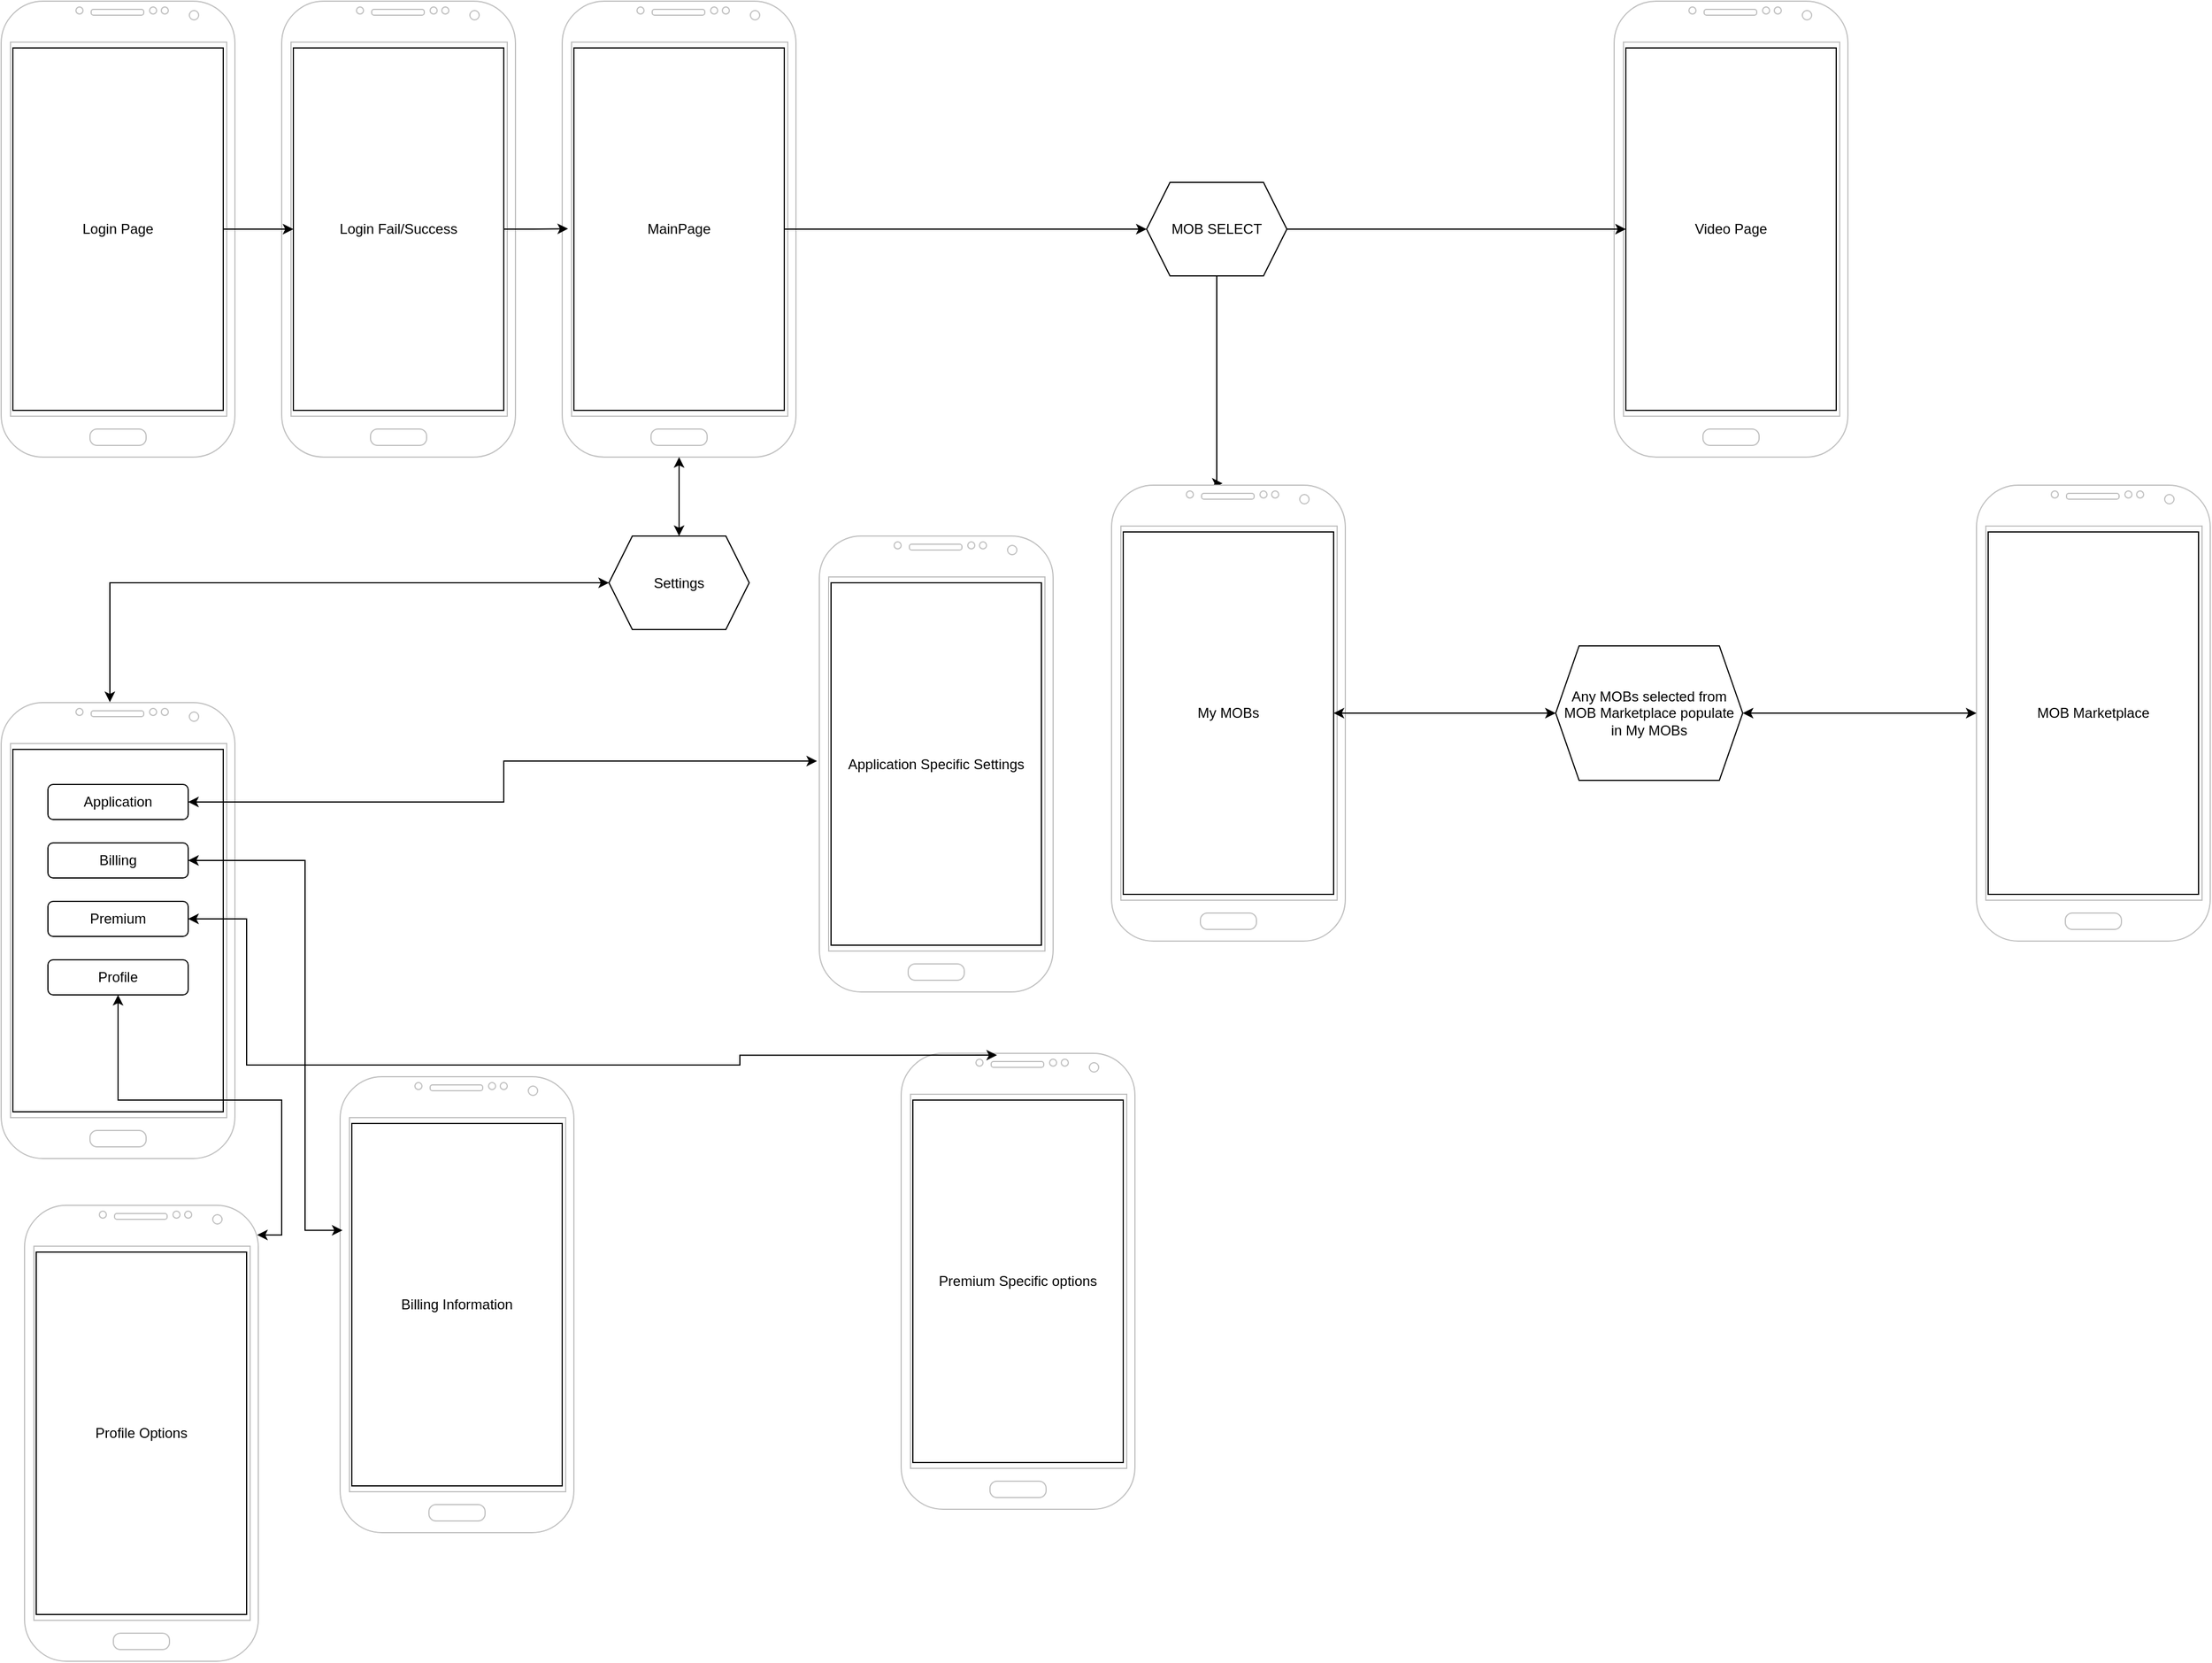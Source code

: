 <mxfile version="14.6.13" type="github" pages="2">
  <diagram name="Basic Page Navigation" id="f1b7ffb7-ca1e-a977-7cf5-a751b3c06c05">
    <mxGraphModel dx="2062" dy="1128" grid="1" gridSize="10" guides="1" tooltips="1" connect="1" arrows="1" fold="1" page="1" pageScale="1" pageWidth="1169" pageHeight="827" background="#ffffff" math="0" shadow="0">
      <root>
        <mxCell id="0" />
        <mxCell id="1" parent="0" />
        <mxCell id="cs4QDS3-siQukoJEl-UC-64" value="" style="group" parent="1" vertex="1" connectable="0">
          <mxGeometry width="200" height="390" as="geometry" />
        </mxCell>
        <mxCell id="cs4QDS3-siQukoJEl-UC-61" value="" style="verticalLabelPosition=bottom;verticalAlign=top;html=1;shadow=0;dashed=0;strokeWidth=1;shape=mxgraph.android.phone2;strokeColor=#c0c0c0;" parent="cs4QDS3-siQukoJEl-UC-64" vertex="1">
          <mxGeometry width="200" height="390" as="geometry" />
        </mxCell>
        <mxCell id="cs4QDS3-siQukoJEl-UC-63" value="Login Page" style="rounded=0;whiteSpace=wrap;html=1;rotation=90;align=center;horizontal=0;" parent="cs4QDS3-siQukoJEl-UC-64" vertex="1">
          <mxGeometry x="-55" y="105" width="310" height="180" as="geometry" />
        </mxCell>
        <mxCell id="cs4QDS3-siQukoJEl-UC-65" value="" style="group" parent="1" vertex="1" connectable="0">
          <mxGeometry x="240" width="200" height="390" as="geometry" />
        </mxCell>
        <mxCell id="cs4QDS3-siQukoJEl-UC-66" value="" style="verticalLabelPosition=bottom;verticalAlign=top;html=1;shadow=0;dashed=0;strokeWidth=1;shape=mxgraph.android.phone2;strokeColor=#c0c0c0;" parent="cs4QDS3-siQukoJEl-UC-65" vertex="1">
          <mxGeometry width="200" height="390" as="geometry" />
        </mxCell>
        <mxCell id="cs4QDS3-siQukoJEl-UC-67" value="Login Fail/Success" style="rounded=0;whiteSpace=wrap;html=1;rotation=90;align=center;horizontal=0;" parent="cs4QDS3-siQukoJEl-UC-65" vertex="1">
          <mxGeometry x="-55" y="105" width="310" height="180" as="geometry" />
        </mxCell>
        <mxCell id="cs4QDS3-siQukoJEl-UC-68" value="" style="group" parent="1" vertex="1" connectable="0">
          <mxGeometry x="480" width="200" height="390" as="geometry" />
        </mxCell>
        <mxCell id="cs4QDS3-siQukoJEl-UC-69" value="" style="verticalLabelPosition=bottom;verticalAlign=top;html=1;shadow=0;dashed=0;strokeWidth=1;shape=mxgraph.android.phone2;strokeColor=#c0c0c0;" parent="cs4QDS3-siQukoJEl-UC-68" vertex="1">
          <mxGeometry width="200" height="390" as="geometry" />
        </mxCell>
        <mxCell id="cs4QDS3-siQukoJEl-UC-70" value="MainPage" style="rounded=0;whiteSpace=wrap;html=1;rotation=90;align=center;horizontal=0;" parent="cs4QDS3-siQukoJEl-UC-68" vertex="1">
          <mxGeometry x="-55" y="105" width="310" height="180" as="geometry" />
        </mxCell>
        <mxCell id="cs4QDS3-siQukoJEl-UC-71" value="" style="group" parent="1" vertex="1" connectable="0">
          <mxGeometry x="1380" width="200" height="390" as="geometry" />
        </mxCell>
        <mxCell id="cs4QDS3-siQukoJEl-UC-72" value="" style="verticalLabelPosition=bottom;verticalAlign=top;html=1;shadow=0;dashed=0;strokeWidth=1;shape=mxgraph.android.phone2;strokeColor=#c0c0c0;" parent="cs4QDS3-siQukoJEl-UC-71" vertex="1">
          <mxGeometry width="200" height="390" as="geometry" />
        </mxCell>
        <mxCell id="cs4QDS3-siQukoJEl-UC-73" value="Video Page" style="rounded=0;whiteSpace=wrap;html=1;rotation=90;align=center;horizontal=0;" parent="cs4QDS3-siQukoJEl-UC-71" vertex="1">
          <mxGeometry x="-55" y="105" width="310" height="180" as="geometry" />
        </mxCell>
        <mxCell id="cs4QDS3-siQukoJEl-UC-74" style="edgeStyle=orthogonalEdgeStyle;rounded=0;orthogonalLoop=1;jettySize=auto;html=1;" parent="1" source="cs4QDS3-siQukoJEl-UC-63" target="cs4QDS3-siQukoJEl-UC-67" edge="1">
          <mxGeometry relative="1" as="geometry" />
        </mxCell>
        <mxCell id="cs4QDS3-siQukoJEl-UC-75" style="edgeStyle=orthogonalEdgeStyle;rounded=0;orthogonalLoop=1;jettySize=auto;html=1;entryX=0.025;entryY=0.499;entryDx=0;entryDy=0;entryPerimeter=0;" parent="1" source="cs4QDS3-siQukoJEl-UC-67" target="cs4QDS3-siQukoJEl-UC-69" edge="1">
          <mxGeometry relative="1" as="geometry" />
        </mxCell>
        <mxCell id="cs4QDS3-siQukoJEl-UC-78" style="edgeStyle=orthogonalEdgeStyle;rounded=0;orthogonalLoop=1;jettySize=auto;html=1;" parent="1" source="cs4QDS3-siQukoJEl-UC-76" target="cs4QDS3-siQukoJEl-UC-73" edge="1">
          <mxGeometry relative="1" as="geometry" />
        </mxCell>
        <mxCell id="cs4QDS3-siQukoJEl-UC-82" style="edgeStyle=orthogonalEdgeStyle;rounded=0;orthogonalLoop=1;jettySize=auto;html=1;entryX=0.475;entryY=-0.004;entryDx=0;entryDy=0;entryPerimeter=0;" parent="1" source="cs4QDS3-siQukoJEl-UC-76" target="cs4QDS3-siQukoJEl-UC-80" edge="1">
          <mxGeometry relative="1" as="geometry">
            <mxPoint x="760" y="380" as="targetPoint" />
            <Array as="points">
              <mxPoint x="1040" y="412" />
            </Array>
          </mxGeometry>
        </mxCell>
        <mxCell id="cs4QDS3-siQukoJEl-UC-76" value="MOB SELECT" style="shape=hexagon;perimeter=hexagonPerimeter2;whiteSpace=wrap;html=1;fixedSize=1;" parent="1" vertex="1">
          <mxGeometry x="980" y="155" width="120" height="80" as="geometry" />
        </mxCell>
        <mxCell id="cs4QDS3-siQukoJEl-UC-77" style="edgeStyle=orthogonalEdgeStyle;rounded=0;orthogonalLoop=1;jettySize=auto;html=1;entryX=0;entryY=0.5;entryDx=0;entryDy=0;" parent="1" source="cs4QDS3-siQukoJEl-UC-70" target="cs4QDS3-siQukoJEl-UC-76" edge="1">
          <mxGeometry relative="1" as="geometry" />
        </mxCell>
        <mxCell id="cs4QDS3-siQukoJEl-UC-79" value="" style="group" parent="1" vertex="1" connectable="0">
          <mxGeometry x="940" y="414" width="200" height="390" as="geometry" />
        </mxCell>
        <mxCell id="cs4QDS3-siQukoJEl-UC-80" value="" style="verticalLabelPosition=bottom;verticalAlign=top;html=1;shadow=0;dashed=0;strokeWidth=1;shape=mxgraph.android.phone2;strokeColor=#c0c0c0;" parent="cs4QDS3-siQukoJEl-UC-79" vertex="1">
          <mxGeometry x="10" width="200" height="390" as="geometry" />
        </mxCell>
        <mxCell id="cs4QDS3-siQukoJEl-UC-81" value="My MOBs" style="rounded=0;whiteSpace=wrap;html=1;rotation=90;align=center;horizontal=0;" parent="cs4QDS3-siQukoJEl-UC-79" vertex="1">
          <mxGeometry x="-45" y="105" width="310" height="180" as="geometry" />
        </mxCell>
        <mxCell id="cs4QDS3-siQukoJEl-UC-83" value="" style="group" parent="1" vertex="1" connectable="0">
          <mxGeometry x="1680" y="414" width="200" height="390" as="geometry" />
        </mxCell>
        <mxCell id="cs4QDS3-siQukoJEl-UC-84" value="" style="verticalLabelPosition=bottom;verticalAlign=top;html=1;shadow=0;dashed=0;strokeWidth=1;shape=mxgraph.android.phone2;strokeColor=#c0c0c0;" parent="cs4QDS3-siQukoJEl-UC-83" vertex="1">
          <mxGeometry x="10" width="200" height="390" as="geometry" />
        </mxCell>
        <mxCell id="cs4QDS3-siQukoJEl-UC-85" value="MOB Marketplace" style="rounded=0;whiteSpace=wrap;html=1;rotation=90;align=center;horizontal=0;" parent="cs4QDS3-siQukoJEl-UC-83" vertex="1">
          <mxGeometry x="-45" y="105" width="310" height="180" as="geometry" />
        </mxCell>
        <mxCell id="cs4QDS3-siQukoJEl-UC-91" style="edgeStyle=orthogonalEdgeStyle;rounded=0;orthogonalLoop=1;jettySize=auto;html=1;entryX=0;entryY=0.5;entryDx=0;entryDy=0;entryPerimeter=0;startArrow=classic;startFill=1;" parent="1" source="cs4QDS3-siQukoJEl-UC-89" target="cs4QDS3-siQukoJEl-UC-84" edge="1">
          <mxGeometry relative="1" as="geometry" />
        </mxCell>
        <mxCell id="cs4QDS3-siQukoJEl-UC-92" style="edgeStyle=orthogonalEdgeStyle;rounded=0;orthogonalLoop=1;jettySize=auto;html=1;entryX=0.5;entryY=0;entryDx=0;entryDy=0;startArrow=classic;startFill=1;" parent="1" source="cs4QDS3-siQukoJEl-UC-89" target="cs4QDS3-siQukoJEl-UC-81" edge="1">
          <mxGeometry relative="1" as="geometry" />
        </mxCell>
        <mxCell id="cs4QDS3-siQukoJEl-UC-89" value="Any MOBs selected from MOB Marketplace populate in My MOBs" style="shape=hexagon;perimeter=hexagonPerimeter2;whiteSpace=wrap;html=1;fixedSize=1;" parent="1" vertex="1">
          <mxGeometry x="1330" y="551.5" width="160" height="115" as="geometry" />
        </mxCell>
        <mxCell id="cs4QDS3-siQukoJEl-UC-97" style="edgeStyle=orthogonalEdgeStyle;rounded=0;orthogonalLoop=1;jettySize=auto;html=1;startArrow=classic;startFill=1;entryX=0.465;entryY=-0.001;entryDx=0;entryDy=0;entryPerimeter=0;" parent="1" source="cs4QDS3-siQukoJEl-UC-95" target="cs4QDS3-siQukoJEl-UC-99" edge="1">
          <mxGeometry relative="1" as="geometry">
            <mxPoint x="580" y="620" as="targetPoint" />
          </mxGeometry>
        </mxCell>
        <mxCell id="cs4QDS3-siQukoJEl-UC-95" value="Settings" style="shape=hexagon;perimeter=hexagonPerimeter2;whiteSpace=wrap;html=1;fixedSize=1;" parent="1" vertex="1">
          <mxGeometry x="520" y="457.5" width="120" height="80" as="geometry" />
        </mxCell>
        <mxCell id="cs4QDS3-siQukoJEl-UC-96" style="edgeStyle=orthogonalEdgeStyle;rounded=0;orthogonalLoop=1;jettySize=auto;html=1;startArrow=classic;startFill=1;" parent="1" source="cs4QDS3-siQukoJEl-UC-69" target="cs4QDS3-siQukoJEl-UC-95" edge="1">
          <mxGeometry relative="1" as="geometry" />
        </mxCell>
        <mxCell id="cs4QDS3-siQukoJEl-UC-98" value="" style="group" parent="1" vertex="1" connectable="0">
          <mxGeometry y="600" width="200" height="390" as="geometry" />
        </mxCell>
        <mxCell id="cs4QDS3-siQukoJEl-UC-99" value="" style="verticalLabelPosition=bottom;verticalAlign=top;html=1;shadow=0;dashed=0;strokeWidth=1;shape=mxgraph.android.phone2;strokeColor=#c0c0c0;" parent="cs4QDS3-siQukoJEl-UC-98" vertex="1">
          <mxGeometry width="200" height="390" as="geometry" />
        </mxCell>
        <mxCell id="cs4QDS3-siQukoJEl-UC-100" value="" style="rounded=0;whiteSpace=wrap;html=1;rotation=90;align=center;horizontal=0;" parent="cs4QDS3-siQukoJEl-UC-98" vertex="1">
          <mxGeometry x="-55" y="105" width="310" height="180" as="geometry" />
        </mxCell>
        <mxCell id="cs4QDS3-siQukoJEl-UC-101" value="Application" style="rounded=1;whiteSpace=wrap;html=1;" parent="cs4QDS3-siQukoJEl-UC-98" vertex="1">
          <mxGeometry x="40" y="70" width="120" height="30" as="geometry" />
        </mxCell>
        <mxCell id="cs4QDS3-siQukoJEl-UC-102" value="Billing" style="rounded=1;whiteSpace=wrap;html=1;" parent="cs4QDS3-siQukoJEl-UC-98" vertex="1">
          <mxGeometry x="40" y="120" width="120" height="30" as="geometry" />
        </mxCell>
        <mxCell id="cs4QDS3-siQukoJEl-UC-103" value="Premium" style="rounded=1;whiteSpace=wrap;html=1;" parent="cs4QDS3-siQukoJEl-UC-98" vertex="1">
          <mxGeometry x="40" y="170" width="120" height="30" as="geometry" />
        </mxCell>
        <mxCell id="cs4QDS3-siQukoJEl-UC-104" value="Profile" style="rounded=1;whiteSpace=wrap;html=1;" parent="cs4QDS3-siQukoJEl-UC-98" vertex="1">
          <mxGeometry x="40" y="220" width="120" height="30" as="geometry" />
        </mxCell>
        <mxCell id="cs4QDS3-siQukoJEl-UC-105" style="edgeStyle=orthogonalEdgeStyle;rounded=0;orthogonalLoop=1;jettySize=auto;html=1;startArrow=classic;startFill=1;" parent="1" source="cs4QDS3-siQukoJEl-UC-101" edge="1">
          <mxGeometry relative="1" as="geometry">
            <mxPoint x="698" y="650" as="targetPoint" />
            <Array as="points">
              <mxPoint x="430" y="685" />
              <mxPoint x="430" y="650" />
            </Array>
          </mxGeometry>
        </mxCell>
        <mxCell id="cs4QDS3-siQukoJEl-UC-107" value="" style="group" parent="1" vertex="1" connectable="0">
          <mxGeometry x="700" y="457.5" width="200" height="390" as="geometry" />
        </mxCell>
        <mxCell id="cs4QDS3-siQukoJEl-UC-108" value="" style="verticalLabelPosition=bottom;verticalAlign=top;html=1;shadow=0;dashed=0;strokeWidth=1;shape=mxgraph.android.phone2;strokeColor=#c0c0c0;" parent="cs4QDS3-siQukoJEl-UC-107" vertex="1">
          <mxGeometry width="200" height="390" as="geometry" />
        </mxCell>
        <mxCell id="cs4QDS3-siQukoJEl-UC-109" value="Application Specific Settings" style="rounded=0;whiteSpace=wrap;html=1;rotation=90;align=center;horizontal=0;" parent="cs4QDS3-siQukoJEl-UC-107" vertex="1">
          <mxGeometry x="-55" y="105" width="310" height="180" as="geometry" />
        </mxCell>
        <mxCell id="cs4QDS3-siQukoJEl-UC-110" value="" style="group" parent="1" vertex="1" connectable="0">
          <mxGeometry x="290" y="920" width="200" height="390" as="geometry" />
        </mxCell>
        <mxCell id="cs4QDS3-siQukoJEl-UC-111" value="" style="verticalLabelPosition=bottom;verticalAlign=top;html=1;shadow=0;dashed=0;strokeWidth=1;shape=mxgraph.android.phone2;strokeColor=#c0c0c0;" parent="cs4QDS3-siQukoJEl-UC-110" vertex="1">
          <mxGeometry width="200" height="390" as="geometry" />
        </mxCell>
        <mxCell id="cs4QDS3-siQukoJEl-UC-112" value="Billing Information" style="rounded=0;whiteSpace=wrap;html=1;rotation=90;align=center;horizontal=0;" parent="cs4QDS3-siQukoJEl-UC-110" vertex="1">
          <mxGeometry x="-55" y="105" width="310" height="180" as="geometry" />
        </mxCell>
        <mxCell id="cs4QDS3-siQukoJEl-UC-113" style="edgeStyle=orthogonalEdgeStyle;rounded=0;orthogonalLoop=1;jettySize=auto;html=1;entryX=0.01;entryY=0.337;entryDx=0;entryDy=0;entryPerimeter=0;startArrow=classic;startFill=1;" parent="1" source="cs4QDS3-siQukoJEl-UC-102" target="cs4QDS3-siQukoJEl-UC-111" edge="1">
          <mxGeometry relative="1" as="geometry">
            <Array as="points">
              <mxPoint x="260" y="735" />
              <mxPoint x="260" y="1051" />
            </Array>
          </mxGeometry>
        </mxCell>
        <mxCell id="cs4QDS3-siQukoJEl-UC-114" value="" style="group" parent="1" vertex="1" connectable="0">
          <mxGeometry x="770" y="900" width="200" height="390" as="geometry" />
        </mxCell>
        <mxCell id="cs4QDS3-siQukoJEl-UC-115" value="" style="verticalLabelPosition=bottom;verticalAlign=top;html=1;shadow=0;dashed=0;strokeWidth=1;shape=mxgraph.android.phone2;strokeColor=#c0c0c0;" parent="cs4QDS3-siQukoJEl-UC-114" vertex="1">
          <mxGeometry width="200" height="390" as="geometry" />
        </mxCell>
        <mxCell id="cs4QDS3-siQukoJEl-UC-116" value="Premium Specific options" style="rounded=0;whiteSpace=wrap;html=1;rotation=90;align=center;horizontal=0;" parent="cs4QDS3-siQukoJEl-UC-114" vertex="1">
          <mxGeometry x="-55" y="105" width="310" height="180" as="geometry" />
        </mxCell>
        <mxCell id="cs4QDS3-siQukoJEl-UC-117" style="edgeStyle=orthogonalEdgeStyle;rounded=0;orthogonalLoop=1;jettySize=auto;html=1;exitX=1;exitY=0.5;exitDx=0;exitDy=0;startArrow=classic;startFill=1;entryX=0.41;entryY=0.004;entryDx=0;entryDy=0;entryPerimeter=0;" parent="1" source="cs4QDS3-siQukoJEl-UC-103" target="cs4QDS3-siQukoJEl-UC-115" edge="1">
          <mxGeometry relative="1" as="geometry">
            <Array as="points">
              <mxPoint x="210" y="785" />
              <mxPoint x="210" y="910" />
              <mxPoint x="632" y="910" />
            </Array>
          </mxGeometry>
        </mxCell>
        <mxCell id="cs4QDS3-siQukoJEl-UC-118" value="" style="group" parent="1" vertex="1" connectable="0">
          <mxGeometry x="20" y="1030" width="200" height="390" as="geometry" />
        </mxCell>
        <mxCell id="cs4QDS3-siQukoJEl-UC-119" value="" style="verticalLabelPosition=bottom;verticalAlign=top;html=1;shadow=0;dashed=0;strokeWidth=1;shape=mxgraph.android.phone2;strokeColor=#c0c0c0;" parent="cs4QDS3-siQukoJEl-UC-118" vertex="1">
          <mxGeometry width="200" height="390" as="geometry" />
        </mxCell>
        <mxCell id="cs4QDS3-siQukoJEl-UC-120" value="Profile Options" style="rounded=0;whiteSpace=wrap;html=1;rotation=90;align=center;horizontal=0;" parent="cs4QDS3-siQukoJEl-UC-118" vertex="1">
          <mxGeometry x="-55" y="105" width="310" height="180" as="geometry" />
        </mxCell>
        <mxCell id="cs4QDS3-siQukoJEl-UC-121" style="edgeStyle=orthogonalEdgeStyle;rounded=0;orthogonalLoop=1;jettySize=auto;html=1;startArrow=classic;startFill=1;entryX=0.995;entryY=0.065;entryDx=0;entryDy=0;entryPerimeter=0;" parent="1" source="cs4QDS3-siQukoJEl-UC-104" target="cs4QDS3-siQukoJEl-UC-119" edge="1">
          <mxGeometry relative="1" as="geometry">
            <mxPoint x="220" y="1030" as="targetPoint" />
          </mxGeometry>
        </mxCell>
      </root>
    </mxGraphModel>
  </diagram>
  <diagram id="MEHkFoTcwWCktgnyYxfE" name="System Overview">
    <mxGraphModel dx="2062" dy="1128" grid="1" gridSize="10" guides="1" tooltips="1" connect="1" arrows="1" fold="1" page="1" pageScale="1" pageWidth="1169" pageHeight="827" math="0" shadow="0">
      <root>
        <mxCell id="GRWkLcvEEpDLoTOGf-wi-0" />
        <mxCell id="GRWkLcvEEpDLoTOGf-wi-1" parent="GRWkLcvEEpDLoTOGf-wi-0" />
        <mxCell id="GRWkLcvEEpDLoTOGf-wi-2" value="Youtube" style="ellipse;shape=cloud;whiteSpace=wrap;html=1;" vertex="1" parent="GRWkLcvEEpDLoTOGf-wi-1">
          <mxGeometry x="950" y="70" width="120" height="80" as="geometry" />
        </mxCell>
        <mxCell id="GRWkLcvEEpDLoTOGf-wi-5" value="" style="rounded=0;whiteSpace=wrap;html=1;" vertex="1" parent="GRWkLcvEEpDLoTOGf-wi-1">
          <mxGeometry x="40" y="40" width="320" height="760" as="geometry" />
        </mxCell>
        <mxCell id="GRWkLcvEEpDLoTOGf-wi-7" value="" style="aspect=fixed;pointerEvents=1;shadow=0;dashed=0;html=1;strokeColor=none;labelPosition=center;verticalLabelPosition=bottom;verticalAlign=top;align=center;fillColor=#00188D;shape=mxgraph.mscae.enterprise.android_phone" vertex="1" parent="GRWkLcvEEpDLoTOGf-wi-1">
          <mxGeometry x="700" y="500" width="30" height="50" as="geometry" />
        </mxCell>
      </root>
    </mxGraphModel>
  </diagram>
</mxfile>
